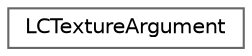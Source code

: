 digraph "类继承关系图"
{
 // LATEX_PDF_SIZE
  bgcolor="transparent";
  edge [fontname=Helvetica,fontsize=10,labelfontname=Helvetica,labelfontsize=10];
  node [fontname=Helvetica,fontsize=10,shape=box,height=0.2,width=0.4];
  rankdir="LR";
  Node0 [id="Node000000",label="LCTextureArgument",height=0.2,width=0.4,color="grey40", fillcolor="white", style="filled",URL="$struct_l_c_texture_argument.html",tooltip=" "];
}
